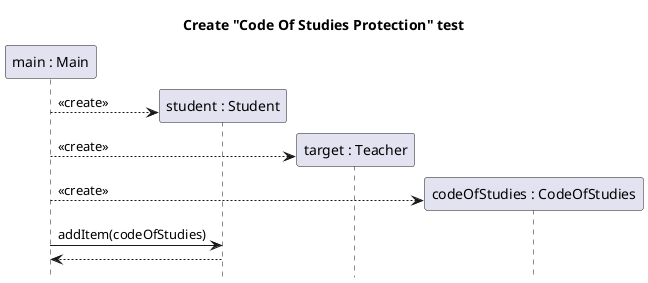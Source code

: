 @startuml item-code-of-studies-use-create

title Create "Code Of Studies Protection" test
hide footbox

participant "main : Main" as main
participant "student : Student" as student
participant "target : Teacher" as target
participant "codeOfStudies : CodeOfStudies" as codeOfStudies

create student
main --> student : <<create>>
create target
main --> target : <<create>>
create codeOfStudies
main --> codeOfStudies : <<create>>
main -> student : addItem(codeOfStudies)
student --> main

@enduml
